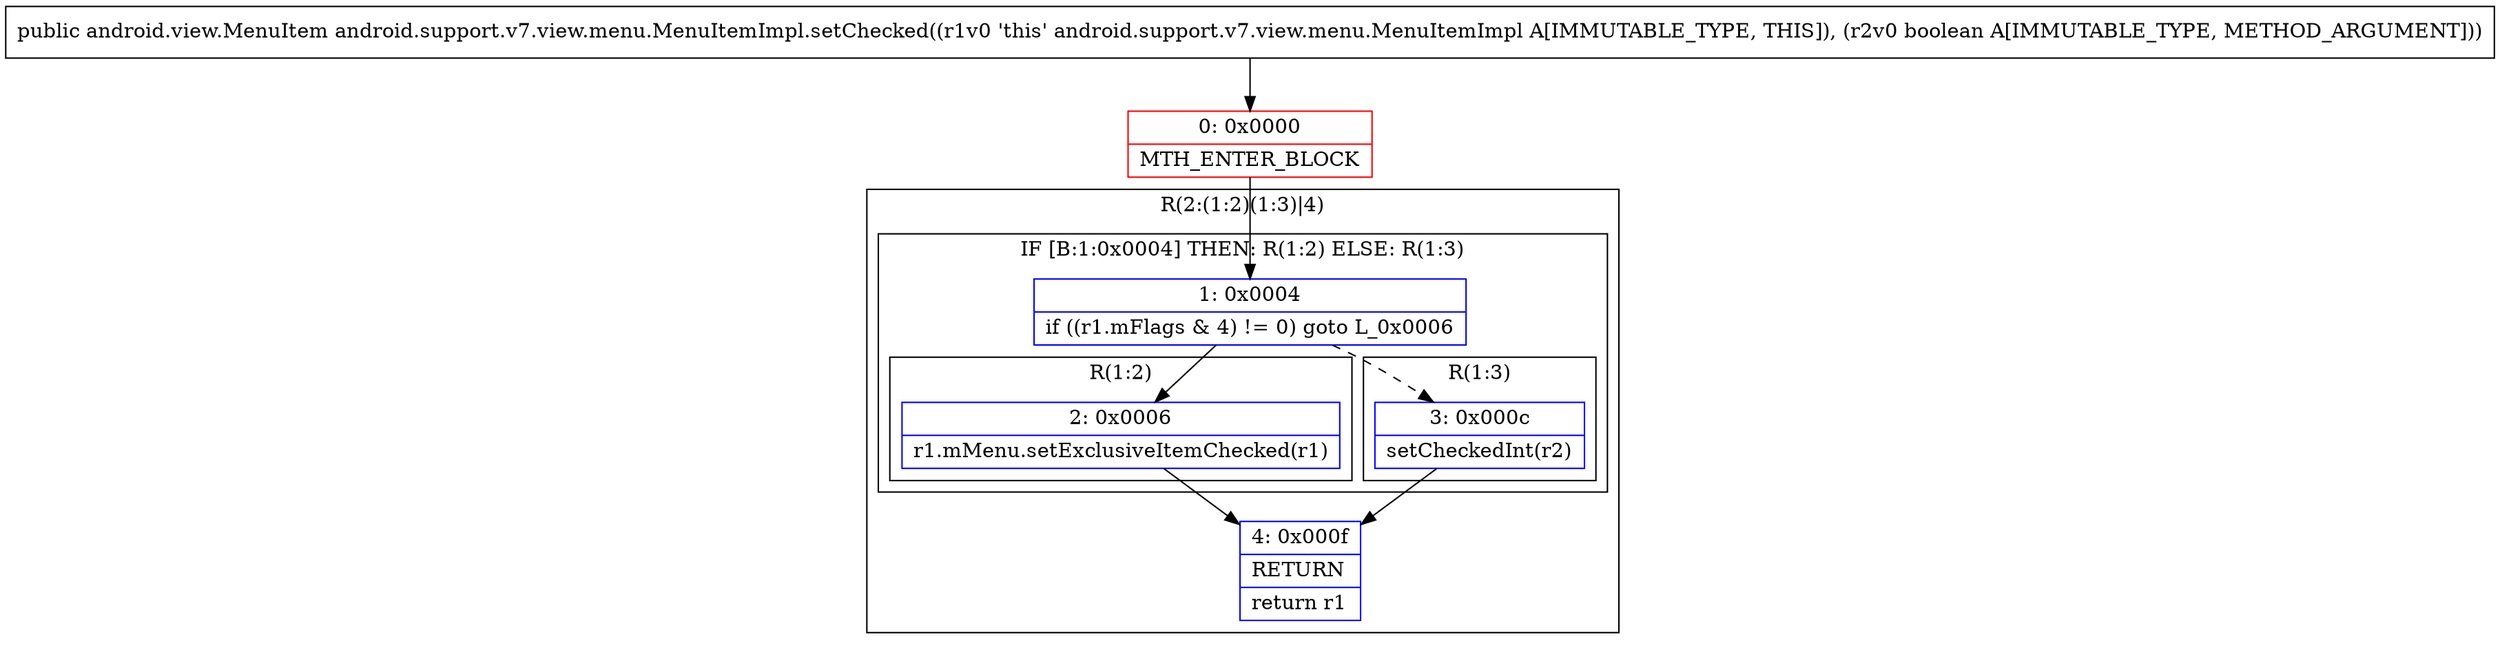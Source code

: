 digraph "CFG forandroid.support.v7.view.menu.MenuItemImpl.setChecked(Z)Landroid\/view\/MenuItem;" {
subgraph cluster_Region_1999896642 {
label = "R(2:(1:2)(1:3)|4)";
node [shape=record,color=blue];
subgraph cluster_IfRegion_1355337315 {
label = "IF [B:1:0x0004] THEN: R(1:2) ELSE: R(1:3)";
node [shape=record,color=blue];
Node_1 [shape=record,label="{1\:\ 0x0004|if ((r1.mFlags & 4) != 0) goto L_0x0006\l}"];
subgraph cluster_Region_210142609 {
label = "R(1:2)";
node [shape=record,color=blue];
Node_2 [shape=record,label="{2\:\ 0x0006|r1.mMenu.setExclusiveItemChecked(r1)\l}"];
}
subgraph cluster_Region_1150947549 {
label = "R(1:3)";
node [shape=record,color=blue];
Node_3 [shape=record,label="{3\:\ 0x000c|setCheckedInt(r2)\l}"];
}
}
Node_4 [shape=record,label="{4\:\ 0x000f|RETURN\l|return r1\l}"];
}
Node_0 [shape=record,color=red,label="{0\:\ 0x0000|MTH_ENTER_BLOCK\l}"];
MethodNode[shape=record,label="{public android.view.MenuItem android.support.v7.view.menu.MenuItemImpl.setChecked((r1v0 'this' android.support.v7.view.menu.MenuItemImpl A[IMMUTABLE_TYPE, THIS]), (r2v0 boolean A[IMMUTABLE_TYPE, METHOD_ARGUMENT])) }"];
MethodNode -> Node_0;
Node_1 -> Node_2;
Node_1 -> Node_3[style=dashed];
Node_2 -> Node_4;
Node_3 -> Node_4;
Node_0 -> Node_1;
}

